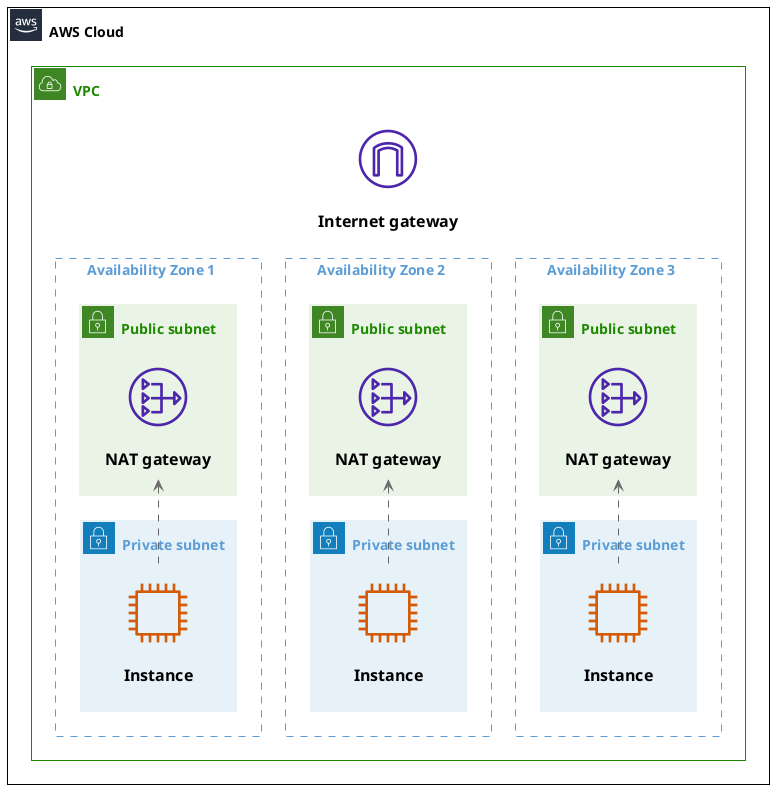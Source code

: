 @startuml HFU Component Diagram - AWS

!include <awslib/AWSCommon.puml>
!include <awslib/AWSSimplified.puml>
!include <awslib/Compute/EC2.puml>
!include <awslib/Compute/EC2Instance.puml>
!include <awslib/Groups/AWSCloud.puml>
!include <awslib/Groups/VPC.puml>
!include <awslib/Groups/AvailabilityZone.puml>
!include <awslib/Groups/PublicSubnet.puml>
!include <awslib/Groups/PrivateSubnet.puml>
!include <awslib/NetworkingContentDelivery/VPCNATGateway.puml>
!include <awslib/NetworkingContentDelivery/VPCInternetGateway.puml>

hide stereotype
skinparam linetype ortho

AWSCloudGroup(cloud) {
  VPCGroup(vpc) {
    VPCInternetGateway(internet_gateway, "Internet gateway", "")

    AvailabilityZoneGroup(az_1, "\tAvailability Zone 1\t") {
      PublicSubnetGroup(az_1_public, "Public subnet") {
        VPCNATGateway(az_1_nat_gateway, "NAT gateway", "") #Transparent
      }
      PrivateSubnetGroup(az_1_private, "Private subnet") {
        EC2Instance(az_1_ec2_1, "Instance", "") #Transparent
      }

      az_1_ec2_1 .u.> az_1_nat_gateway
    }

    AvailabilityZoneGroup(az_2, "\tAvailability Zone 2\t") {
      PublicSubnetGroup(az_2_public, "Public subnet") {
        VPCNATGateway(az_2_nat_gateway, "NAT gateway", "") #Transparent
      }
      PrivateSubnetGroup(az_2_private, "Private subnet") {
        EC2Instance(az_2_ec2_1, "Instance", "") #Transparent
      }

      az_2_ec2_1 .u.> az_2_nat_gateway
    }

    AvailabilityZoneGroup(az_3, "\tAvailability Zone 3\t") {
      PublicSubnetGroup(az_3_public, "Public subnet") {
        VPCNATGateway(az_3_nat_gateway, "NAT gateway", "") #Transparent
      }
      PrivateSubnetGroup(az_3_private, "Private subnet") {
        EC2Instance(az_3_ec2_1, "Instance", "") #Transparent
      }

      az_3_ec2_1 .u.> az_3_nat_gateway
    }

    az_1_nat_gateway .[hidden]u.> internet_gateway
    az_2_nat_gateway .[hidden]u.> internet_gateway
    az_3_nat_gateway .[hidden]u.> internet_gateway
  }
}
@enduml
